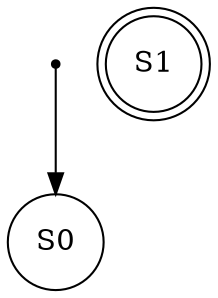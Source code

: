digraph G {
compound=true;
	S0 [shape=circle,label="S0"];
	I0 [shape=point];
	S1 [shape=doublecircle,label="S1"];
	I0->S0;
}